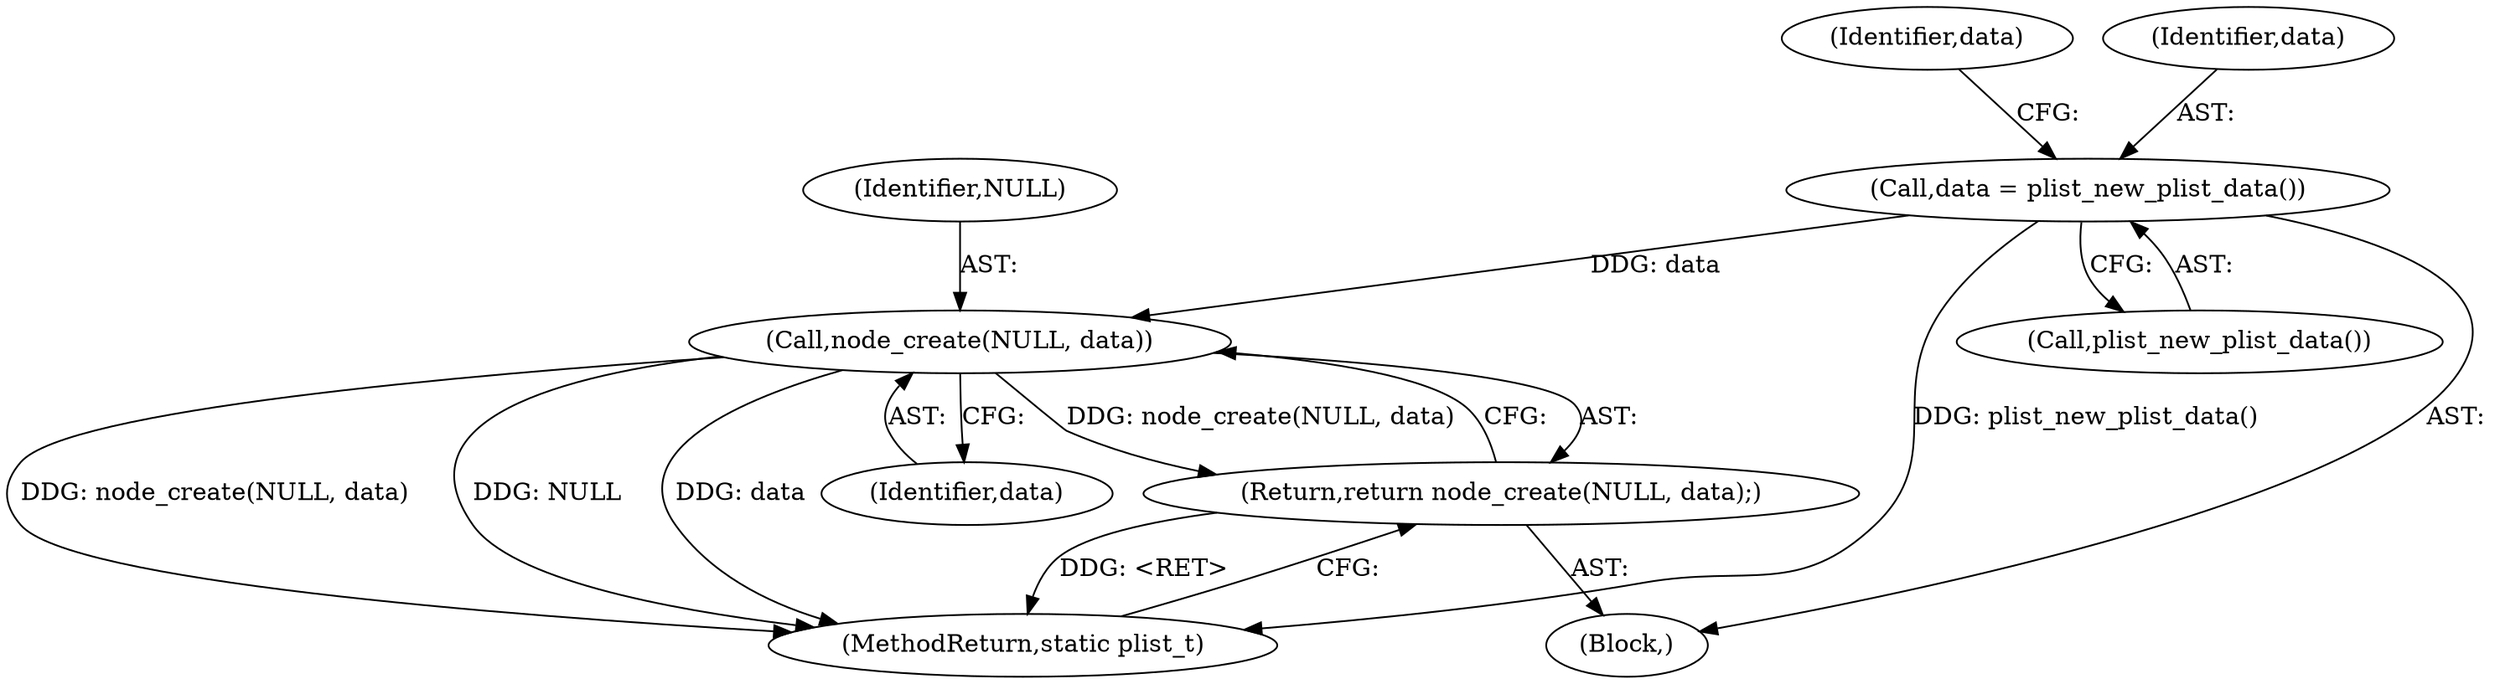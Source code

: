 digraph "0_libplist_32ee5213fe64f1e10ec76c1ee861ee6f233120dd@API" {
"1000269" [label="(Call,node_create(NULL, data))"];
"1000250" [label="(Call,data = plist_new_plist_data())"];
"1000268" [label="(Return,return node_create(NULL, data);)"];
"1000255" [label="(Identifier,data)"];
"1000270" [label="(Identifier,NULL)"];
"1000271" [label="(Identifier,data)"];
"1000506" [label="(MethodReturn,static plist_t)"];
"1000268" [label="(Return,return node_create(NULL, data);)"];
"1000269" [label="(Call,node_create(NULL, data))"];
"1000248" [label="(Block,)"];
"1000250" [label="(Call,data = plist_new_plist_data())"];
"1000251" [label="(Identifier,data)"];
"1000252" [label="(Call,plist_new_plist_data())"];
"1000269" -> "1000268"  [label="AST: "];
"1000269" -> "1000271"  [label="CFG: "];
"1000270" -> "1000269"  [label="AST: "];
"1000271" -> "1000269"  [label="AST: "];
"1000268" -> "1000269"  [label="CFG: "];
"1000269" -> "1000506"  [label="DDG: node_create(NULL, data)"];
"1000269" -> "1000506"  [label="DDG: NULL"];
"1000269" -> "1000506"  [label="DDG: data"];
"1000269" -> "1000268"  [label="DDG: node_create(NULL, data)"];
"1000250" -> "1000269"  [label="DDG: data"];
"1000250" -> "1000248"  [label="AST: "];
"1000250" -> "1000252"  [label="CFG: "];
"1000251" -> "1000250"  [label="AST: "];
"1000252" -> "1000250"  [label="AST: "];
"1000255" -> "1000250"  [label="CFG: "];
"1000250" -> "1000506"  [label="DDG: plist_new_plist_data()"];
"1000268" -> "1000248"  [label="AST: "];
"1000506" -> "1000268"  [label="CFG: "];
"1000268" -> "1000506"  [label="DDG: <RET>"];
}
